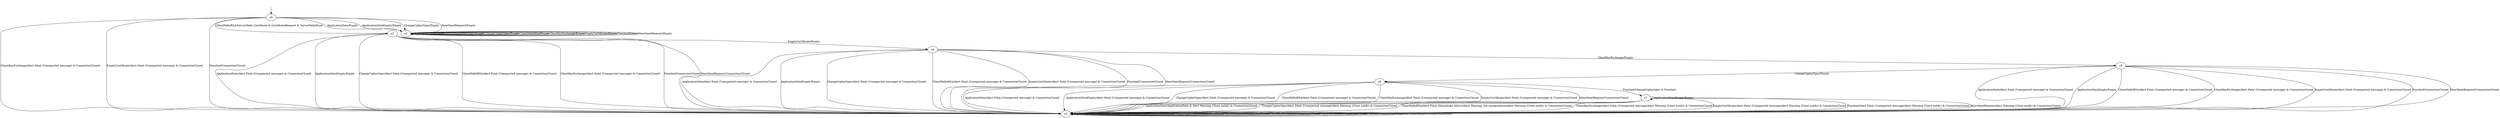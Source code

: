 digraph h0 {
s6 [label="s6"];
s3 [label="s3"];
s2 [label="s2"];
s0 [label="s0"];
s7 [label="s7"];
s1 [label="s1"];
s5 [label="s5"];
s4 [label="s4"];
s6 -> s3 [label="ApplicationData/Alert Fatal (Unexpected message) & ConnectionClosed"];
s6 -> s3 [label="ApplicationDataEmpty/Alert Fatal (Unexpected message) & ConnectionClosed"];
s6 -> s3 [label="ChangeCipherSpec/Alert Fatal (Unexpected message) & ConnectionClosed"];
s6 -> s3 [label="ClientHelloRSA/Alert Fatal (Unexpected message) & ConnectionClosed"];
s6 -> s3 [label="ClientKeyExchange/Alert Fatal (Unexpected message) & ConnectionClosed"];
s6 -> s3 [label="EmptyCertificate/Alert Fatal (Unexpected message) & ConnectionClosed"];
s6 -> s7 [label="Finished/ChangeCipherSpec & Finished"];
s6 -> s3 [label="HeartbeatRequest/ConnectionClosed"];
s3 -> s3 [label="ApplicationData/ConnectionClosed"];
s3 -> s3 [label="ApplicationDataEmpty/ConnectionClosed"];
s3 -> s3 [label="ChangeCipherSpec/ConnectionClosed"];
s3 -> s3 [label="ClientHelloRSA/ConnectionClosed"];
s3 -> s3 [label="ClientKeyExchange/ConnectionClosed"];
s3 -> s3 [label="EmptyCertificate/ConnectionClosed"];
s3 -> s3 [label="Finished/ConnectionClosed"];
s3 -> s3 [label="HeartbeatRequest/ConnectionClosed"];
s2 -> s3 [label="ApplicationData/Alert Fatal (Unexpected message) & ConnectionClosed"];
s2 -> s3 [label="ApplicationDataEmpty/Empty"];
s2 -> s3 [label="ChangeCipherSpec/Alert Fatal (Unexpected message) & ConnectionClosed"];
s2 -> s3 [label="ClientHelloRSA/Alert Fatal (Unexpected message) & ConnectionClosed"];
s2 -> s3 [label="ClientKeyExchange/Alert Fatal (Unexpected message) & ConnectionClosed"];
s2 -> s4 [label="EmptyCertificate/Empty"];
s2 -> s3 [label="Finished/ConnectionClosed"];
s2 -> s3 [label="HeartbeatRequest/ConnectionClosed"];
s0 -> s1 [label="ApplicationData/Empty"];
s0 -> s1 [label="ApplicationDataEmpty/Empty"];
s0 -> s1 [label="ChangeCipherSpec/Empty"];
s0 -> s2 [label="ClientHelloRSA/ServerHello Certificate & CertificateRequest & ServerHelloDone"];
s0 -> s3 [label="ClientKeyExchange/Alert Fatal (Unexpected message) & ConnectionClosed"];
s0 -> s3 [label="EmptyCertificate/Alert Fatal (Unexpected message) & ConnectionClosed"];
s0 -> s3 [label="Finished/ConnectionClosed"];
s0 -> s1 [label="HeartbeatRequest/Empty"];
s7 -> s3 [label="ApplicationData/ApplicationData & Alert Warning (Close notify) & ConnectionClosed"];
s7 -> s7 [label="ApplicationDataEmpty/Empty"];
s7 -> s3 [label="ChangeCipherSpec/Alert Fatal (Unexpected message)Alert Warning (Close notify) & ConnectionClosed"];
s7 -> s3 [label="ClientHelloRSA/Alert Fatal (Handshake failure)Alert Warning (No renegotiation)Alert Warning (Close notify) & ConnectionClosed"];
s7 -> s3 [label="ClientKeyExchange/Alert Fatal (Unexpected message)Alert Warning (Close notify) & ConnectionClosed"];
s7 -> s3 [label="EmptyCertificate/Alert Fatal (Unexpected message)Alert Warning (Close notify) & ConnectionClosed"];
s7 -> s3 [label="Finished/Alert Fatal (Unexpected message)Alert Warning (Close notify) & ConnectionClosed"];
s7 -> s3 [label="HeartbeatRequest/Alert Warning (Close notify) & ConnectionClosed"];
s1 -> s1 [label="ApplicationData/Empty"];
s1 -> s1 [label="ApplicationDataEmpty/Empty"];
s1 -> s1 [label="ChangeCipherSpec/Empty"];
s1 -> s1 [label="ClientHelloRSA/Empty"];
s1 -> s1 [label="ClientKeyExchange/Empty"];
s1 -> s1 [label="EmptyCertificate/Empty"];
s1 -> s1 [label="Finished/Empty"];
s1 -> s1 [label="HeartbeatRequest/Empty"];
s5 -> s3 [label="ApplicationData/Alert Fatal (Unexpected message) & ConnectionClosed"];
s5 -> s3 [label="ApplicationDataEmpty/Empty"];
s5 -> s6 [label="ChangeCipherSpec/Empty"];
s5 -> s3 [label="ClientHelloRSA/Alert Fatal (Unexpected message) & ConnectionClosed"];
s5 -> s3 [label="ClientKeyExchange/Alert Fatal (Unexpected message) & ConnectionClosed"];
s5 -> s3 [label="EmptyCertificate/Alert Fatal (Unexpected message) & ConnectionClosed"];
s5 -> s3 [label="Finished/ConnectionClosed"];
s5 -> s3 [label="HeartbeatRequest/ConnectionClosed"];
s4 -> s3 [label="ApplicationData/Alert Fatal (Unexpected message) & ConnectionClosed"];
s4 -> s3 [label="ApplicationDataEmpty/Empty"];
s4 -> s3 [label="ChangeCipherSpec/Alert Fatal (Unexpected message) & ConnectionClosed"];
s4 -> s3 [label="ClientHelloRSA/Alert Fatal (Unexpected message) & ConnectionClosed"];
s4 -> s5 [label="ClientKeyExchange/Empty"];
s4 -> s3 [label="EmptyCertificate/Alert Fatal (Unexpected message) & ConnectionClosed"];
s4 -> s3 [label="Finished/ConnectionClosed"];
s4 -> s3 [label="HeartbeatRequest/ConnectionClosed"];
__start0 [shape=none, label=""];
__start0 -> s0 [label=""];
}
